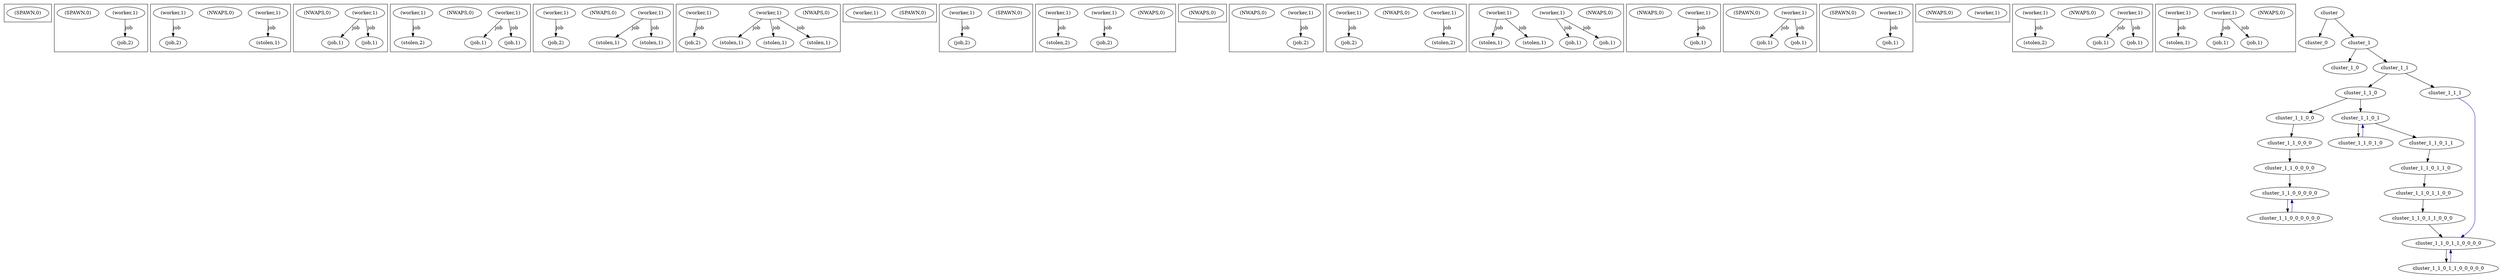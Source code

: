 digraph KMTree {

    subgraph cluster {
        
        cluster__0 [label="(SPAWN,0)"];
        
    }
    subgraph cluster_1_1_0_1_0 {
        
        cluster_1_1_0_1_0__0 [label="(worker,1)"];
        cluster_1_1_0_1_0__1 [label="(job,2)"];
        cluster_1_1_0_1_0__2 [label="(SPAWN,0)"];
        cluster_1_1_0_1_0__0 -> cluster_1_1_0_1_0__1 [label="job"];
    }
    subgraph cluster_1_1_0_1_1_0 {
        
        cluster_1_1_0_1_1_0__3 [label="(worker,1)"];
        cluster_1_1_0_1_1_0__4 [label="(NWAPS,0)"];
        cluster_1_1_0_1_1_0__0 [label="(worker,1)"];
        cluster_1_1_0_1_1_0__2 [label="(stolen,1)"];
        cluster_1_1_0_1_1_0__1 [label="(job,2)"];
        cluster_1_1_0_1_1_0__0 -> cluster_1_1_0_1_1_0__1 [label="job"];
        cluster_1_1_0_1_1_0__3 -> cluster_1_1_0_1_1_0__2 [label="job"];
    }
    subgraph cluster_1_1_0_0 {
        
        cluster_1_1_0_0__0 [label="(job,1)"];
        cluster_1_1_0_0__1 [label="(worker,1)"];
        cluster_1_1_0_0__2 [label="(job,1)"];
        cluster_1_1_0_0__3 [label="(NWAPS,0)"];
        cluster_1_1_0_0__1 -> cluster_1_1_0_0__0 [label="job"];
        cluster_1_1_0_0__1 -> cluster_1_1_0_0__2 [label="job"];
    }
    subgraph cluster_1_1_0_0_0_0_0_0 {
        
        cluster_1_1_0_0_0_0_0_0__1 [label="(worker,1)"];
        cluster_1_1_0_0_0_0_0_0__4 [label="(job,1)"];
        cluster_1_1_0_0_0_0_0_0__0 [label="(NWAPS,0)"];
        cluster_1_1_0_0_0_0_0_0__3 [label="(stolen,2)"];
        cluster_1_1_0_0_0_0_0_0__5 [label="(job,1)"];
        cluster_1_1_0_0_0_0_0_0__2 [label="(worker,1)"];
        cluster_1_1_0_0_0_0_0_0__1 -> cluster_1_1_0_0_0_0_0_0__5 [label="job"];
        cluster_1_1_0_0_0_0_0_0__1 -> cluster_1_1_0_0_0_0_0_0__4 [label="job"];
        cluster_1_1_0_0_0_0_0_0__2 -> cluster_1_1_0_0_0_0_0_0__3 [label="job"];
    }
    subgraph cluster_1_1_0_1_1_0_0 {
        
        cluster_1_1_0_1_1_0_0__1 [label="(worker,1)"];
        cluster_1_1_0_1_1_0_0__4 [label="(stolen,1)"];
        cluster_1_1_0_1_1_0_0__3 [label="(NWAPS,0)"];
        cluster_1_1_0_1_1_0_0__5 [label="(stolen,1)"];
        cluster_1_1_0_1_1_0_0__2 [label="(job,2)"];
        cluster_1_1_0_1_1_0_0__0 [label="(worker,1)"];
        cluster_1_1_0_1_1_0_0__0 -> cluster_1_1_0_1_1_0_0__2 [label="job"];
        cluster_1_1_0_1_1_0_0__1 -> cluster_1_1_0_1_1_0_0__5 [label="job"];
        cluster_1_1_0_1_1_0_0__1 -> cluster_1_1_0_1_1_0_0__4 [label="job"];
    }
    subgraph cluster_1_1_0_1_1_0_0_0 {
        
        cluster_1_1_0_1_1_0_0_0__5 [label="(job,2)"];
        cluster_1_1_0_1_1_0_0_0__6 [label="(stolen,1)"];
        cluster_1_1_0_1_1_0_0_0__3 [label="(NWAPS,0)"];
        cluster_1_1_0_1_1_0_0_0__0 [label="(stolen,1)"];
        cluster_1_1_0_1_1_0_0_0__4 [label="(worker,1)"];
        cluster_1_1_0_1_1_0_0_0__1 [label="(stolen,1)"];
        cluster_1_1_0_1_1_0_0_0__2 [label="(worker,1)"];
        cluster_1_1_0_1_1_0_0_0__2 -> cluster_1_1_0_1_1_0_0_0__5 [label="job"];
        cluster_1_1_0_1_1_0_0_0__4 -> cluster_1_1_0_1_1_0_0_0__0 [label="job"];
        cluster_1_1_0_1_1_0_0_0__4 -> cluster_1_1_0_1_1_0_0_0__1 [label="job"];
        cluster_1_1_0_1_1_0_0_0__4 -> cluster_1_1_0_1_1_0_0_0__6 [label="job"];
    }
    subgraph cluster_1 {
        
        cluster_1__0 [label="(SPAWN,0)"];
        cluster_1__1 [label="(worker,1)"];
        
    }
    subgraph cluster_1_1_0_1 {
        
        cluster_1_1_0_1__0 [label="(SPAWN,0)"];
        cluster_1_1_0_1__1 [label="(worker,1)"];
        cluster_1_1_0_1__2 [label="(job,2)"];
        cluster_1_1_0_1__1 -> cluster_1_1_0_1__2 [label="job"];
    }
    subgraph cluster_1_1_0_1_1_0_0_0_0_0 {
        
        cluster_1_1_0_1_1_0_0_0_0_0__4 [label="(job,2)"];
        cluster_1_1_0_1_1_0_0_0_0_0__3 [label="(NWAPS,0)"];
        cluster_1_1_0_1_1_0_0_0_0_0__0 [label="(worker,1)"];
        cluster_1_1_0_1_1_0_0_0_0_0__1 [label="(stolen,2)"];
        cluster_1_1_0_1_1_0_0_0_0_0__2 [label="(worker,1)"];
        cluster_1_1_0_1_1_0_0_0_0_0__0 -> cluster_1_1_0_1_1_0_0_0_0_0__4 [label="job"];
        cluster_1_1_0_1_1_0_0_0_0_0__2 -> cluster_1_1_0_1_1_0_0_0_0_0__1 [label="job"];
    }
    subgraph cluster_0 {
        
        cluster_0__0 [label="(NWAPS,0)"];
        
    }
    subgraph cluster_1_1_0_1_1 {
        
        cluster_1_1_0_1_1__0 [label="(worker,1)"];
        cluster_1_1_0_1_1__1 [label="(job,2)"];
        cluster_1_1_0_1_1__2 [label="(NWAPS,0)"];
        cluster_1_1_0_1_1__0 -> cluster_1_1_0_1_1__1 [label="job"];
    }
    subgraph cluster_1_1_0_1_1_0_0_0_0 {
        
        cluster_1_1_0_1_1_0_0_0_0__2 [label="(worker,1)"];
        cluster_1_1_0_1_1_0_0_0_0__4 [label="(NWAPS,0)"];
        cluster_1_1_0_1_1_0_0_0_0__1 [label="(stolen,2)"];
        cluster_1_1_0_1_1_0_0_0_0__0 [label="(worker,1)"];
        cluster_1_1_0_1_1_0_0_0_0__3 [label="(job,2)"];
        cluster_1_1_0_1_1_0_0_0_0__0 -> cluster_1_1_0_1_1_0_0_0_0__3 [label="job"];
        cluster_1_1_0_1_1_0_0_0_0__2 -> cluster_1_1_0_1_1_0_0_0_0__1 [label="job"];
    }
    subgraph cluster_1_1_0_0_0_0 {
        
        cluster_1_1_0_0_0_0__0 [label="(NWAPS,0)"];
        cluster_1_1_0_0_0_0__4 [label="(stolen,1)"];
        cluster_1_1_0_0_0_0__3 [label="(job,1)"];
        cluster_1_1_0_0_0_0__1 [label="(worker,1)"];
        cluster_1_1_0_0_0_0__5 [label="(job,1)"];
        cluster_1_1_0_0_0_0__2 [label="(stolen,1)"];
        cluster_1_1_0_0_0_0__6 [label="(worker,1)"];
        cluster_1_1_0_0_0_0__1 -> cluster_1_1_0_0_0_0__5 [label="job"];
        cluster_1_1_0_0_0_0__1 -> cluster_1_1_0_0_0_0__3 [label="job"];
        cluster_1_1_0_0_0_0__6 -> cluster_1_1_0_0_0_0__2 [label="job"];
        cluster_1_1_0_0_0_0__6 -> cluster_1_1_0_0_0_0__4 [label="job"];
    }
    subgraph cluster_1_1_1 {
        
        cluster_1_1_1__0 [label="(worker,1)"];
        cluster_1_1_1__1 [label="(job,1)"];
        cluster_1_1_1__2 [label="(NWAPS,0)"];
        cluster_1_1_1__0 -> cluster_1_1_1__1 [label="job"];
    }
    subgraph cluster_1_1_0 {
        
        cluster_1_1_0__0 [label="(job,1)"];
        cluster_1_1_0__1 [label="(worker,1)"];
        cluster_1_1_0__2 [label="(job,1)"];
        cluster_1_1_0__3 [label="(SPAWN,0)"];
        cluster_1_1_0__1 -> cluster_1_1_0__0 [label="job"];
        cluster_1_1_0__1 -> cluster_1_1_0__2 [label="job"];
    }
    subgraph cluster_1_1 {
        
        cluster_1_1__0 [label="(worker,1)"];
        cluster_1_1__1 [label="(job,1)"];
        cluster_1_1__2 [label="(SPAWN,0)"];
        cluster_1_1__0 -> cluster_1_1__1 [label="job"];
    }
    subgraph cluster_1_0 {
        
        cluster_1_0__0 [label="(worker,1)"];
        cluster_1_0__1 [label="(NWAPS,0)"];
        
    }
    subgraph cluster_1_1_0_0_0_0_0 {
        
        cluster_1_1_0_0_0_0_0__0 [label="(worker,1)"];
        cluster_1_1_0_0_0_0_0__5 [label="(NWAPS,0)"];
        cluster_1_1_0_0_0_0_0__1 [label="(worker,1)"];
        cluster_1_1_0_0_0_0_0__2 [label="(stolen,2)"];
        cluster_1_1_0_0_0_0_0__4 [label="(job,1)"];
        cluster_1_1_0_0_0_0_0__3 [label="(job,1)"];
        cluster_1_1_0_0_0_0_0__0 -> cluster_1_1_0_0_0_0_0__4 [label="job"];
        cluster_1_1_0_0_0_0_0__0 -> cluster_1_1_0_0_0_0_0__3 [label="job"];
        cluster_1_1_0_0_0_0_0__1 -> cluster_1_1_0_0_0_0_0__2 [label="job"];
    }
    subgraph cluster_1_1_0_0_0 {
        
        cluster_1_1_0_0_0__5 [label="(stolen,1)"];
        cluster_1_1_0_0_0__0 [label="(NWAPS,0)"];
        cluster_1_1_0_0_0__4 [label="(job,1)"];
        cluster_1_1_0_0_0__1 [label="(worker,1)"];
        cluster_1_1_0_0_0__3 [label="(job,1)"];
        cluster_1_1_0_0_0__2 [label="(worker,1)"];
        cluster_1_1_0_0_0__1 -> cluster_1_1_0_0_0__4 [label="job"];
        cluster_1_1_0_0_0__1 -> cluster_1_1_0_0_0__3 [label="job"];
        cluster_1_1_0_0_0__2 -> cluster_1_1_0_0_0__5 [label="job"];
    }
    cluster -> cluster_0;
    cluster -> cluster_1;
    cluster_1 -> cluster_1_0;
    cluster_1 -> cluster_1_1;
    cluster_1_1 -> cluster_1_1_0;
    cluster_1_1_0 -> cluster_1_1_0_0;
    cluster_1_1_0_0 -> cluster_1_1_0_0_0;
    cluster_1_1_0_0_0 -> cluster_1_1_0_0_0_0;
    cluster_1_1_0_0_0_0 -> cluster_1_1_0_0_0_0_0;
    cluster_1_1_0_0_0_0_0 -> cluster_1_1_0_0_0_0_0_0;
    cluster_1_1_0 -> cluster_1_1_0_1;
    cluster_1_1_0_1 -> cluster_1_1_0_1_0;
    cluster_1_1_0_1 -> cluster_1_1_0_1_1;
    cluster_1_1_0_1_1 -> cluster_1_1_0_1_1_0;
    cluster_1_1_0_1_1_0 -> cluster_1_1_0_1_1_0_0;
    cluster_1_1_0_1_1_0_0 -> cluster_1_1_0_1_1_0_0_0;
    cluster_1_1_0_1_1_0_0_0 -> cluster_1_1_0_1_1_0_0_0_0;
    cluster_1_1_0_1_1_0_0_0_0 -> cluster_1_1_0_1_1_0_0_0_0_0;
    cluster_1_1 -> cluster_1_1_1;
    cluster_1_1_0_0_0_0_0_0 -> cluster_1_1_0_0_0_0_0[color="#0000aa"];
    cluster_1_1_0_1_0 -> cluster_1_1_0_1[color="#0000aa"];
    cluster_1_1_0_1_1_0_0_0_0_0 -> cluster_1_1_0_1_1_0_0_0_0[color="#0000aa"];
    cluster_1_1_1 -> cluster_1_1_0_1_1_0_0_0_0[color="#0000aa"];
    
}

